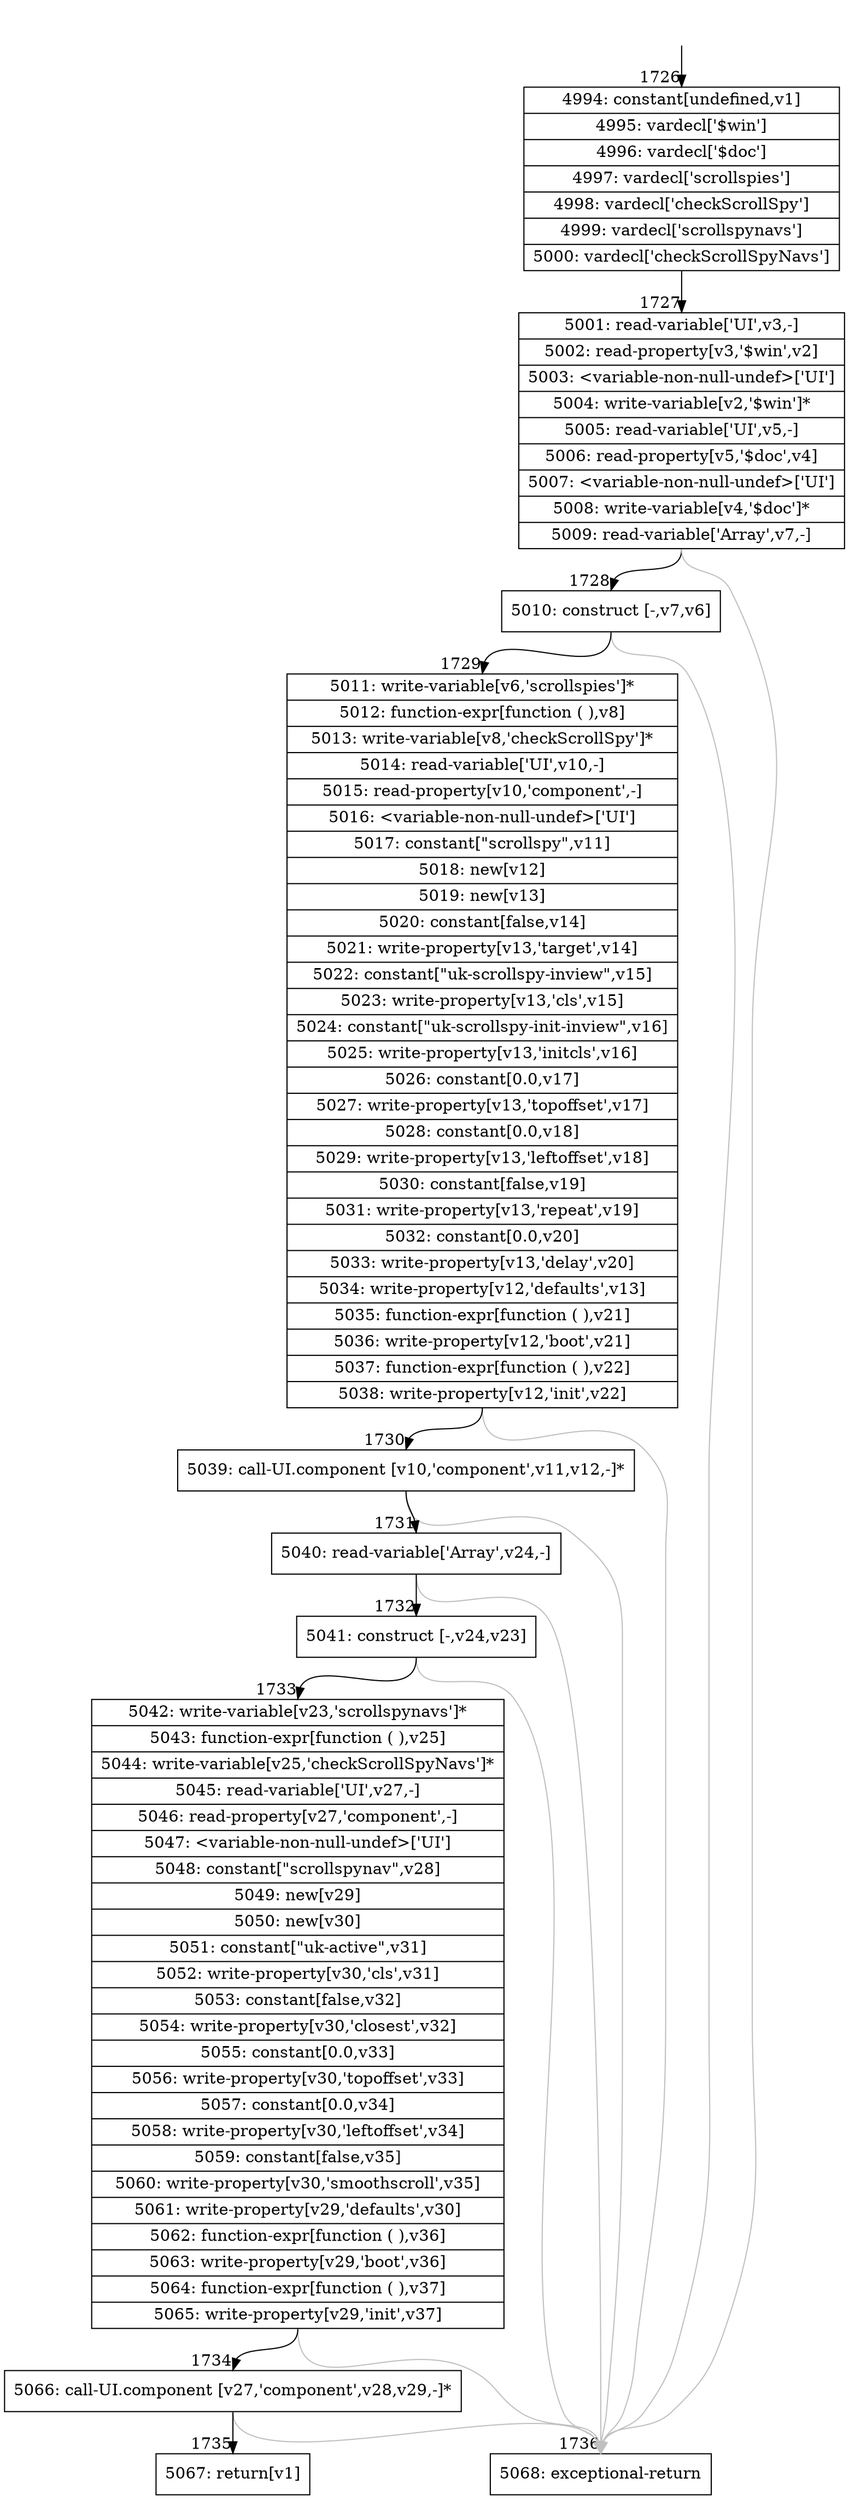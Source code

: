 digraph {
rankdir="TD"
BB_entry117[shape=none,label=""];
BB_entry117 -> BB1726 [tailport=s, headport=n, headlabel="    1726"]
BB1726 [shape=record label="{4994: constant[undefined,v1]|4995: vardecl['$win']|4996: vardecl['$doc']|4997: vardecl['scrollspies']|4998: vardecl['checkScrollSpy']|4999: vardecl['scrollspynavs']|5000: vardecl['checkScrollSpyNavs']}" ] 
BB1726 -> BB1727 [tailport=s, headport=n, headlabel="      1727"]
BB1727 [shape=record label="{5001: read-variable['UI',v3,-]|5002: read-property[v3,'$win',v2]|5003: \<variable-non-null-undef\>['UI']|5004: write-variable[v2,'$win']*|5005: read-variable['UI',v5,-]|5006: read-property[v5,'$doc',v4]|5007: \<variable-non-null-undef\>['UI']|5008: write-variable[v4,'$doc']*|5009: read-variable['Array',v7,-]}" ] 
BB1727 -> BB1728 [tailport=s, headport=n, headlabel="      1728"]
BB1727 -> BB1736 [tailport=s, headport=n, color=gray, headlabel="      1736"]
BB1728 [shape=record label="{5010: construct [-,v7,v6]}" ] 
BB1728 -> BB1729 [tailport=s, headport=n, headlabel="      1729"]
BB1728 -> BB1736 [tailport=s, headport=n, color=gray]
BB1729 [shape=record label="{5011: write-variable[v6,'scrollspies']*|5012: function-expr[function ( ),v8]|5013: write-variable[v8,'checkScrollSpy']*|5014: read-variable['UI',v10,-]|5015: read-property[v10,'component',-]|5016: \<variable-non-null-undef\>['UI']|5017: constant[\"scrollspy\",v11]|5018: new[v12]|5019: new[v13]|5020: constant[false,v14]|5021: write-property[v13,'target',v14]|5022: constant[\"uk-scrollspy-inview\",v15]|5023: write-property[v13,'cls',v15]|5024: constant[\"uk-scrollspy-init-inview\",v16]|5025: write-property[v13,'initcls',v16]|5026: constant[0.0,v17]|5027: write-property[v13,'topoffset',v17]|5028: constant[0.0,v18]|5029: write-property[v13,'leftoffset',v18]|5030: constant[false,v19]|5031: write-property[v13,'repeat',v19]|5032: constant[0.0,v20]|5033: write-property[v13,'delay',v20]|5034: write-property[v12,'defaults',v13]|5035: function-expr[function ( ),v21]|5036: write-property[v12,'boot',v21]|5037: function-expr[function ( ),v22]|5038: write-property[v12,'init',v22]}" ] 
BB1729 -> BB1730 [tailport=s, headport=n, headlabel="      1730"]
BB1729 -> BB1736 [tailport=s, headport=n, color=gray]
BB1730 [shape=record label="{5039: call-UI.component [v10,'component',v11,v12,-]*}" ] 
BB1730 -> BB1731 [tailport=s, headport=n, headlabel="      1731"]
BB1730 -> BB1736 [tailport=s, headport=n, color=gray]
BB1731 [shape=record label="{5040: read-variable['Array',v24,-]}" ] 
BB1731 -> BB1732 [tailport=s, headport=n, headlabel="      1732"]
BB1731 -> BB1736 [tailport=s, headport=n, color=gray]
BB1732 [shape=record label="{5041: construct [-,v24,v23]}" ] 
BB1732 -> BB1733 [tailport=s, headport=n, headlabel="      1733"]
BB1732 -> BB1736 [tailport=s, headport=n, color=gray]
BB1733 [shape=record label="{5042: write-variable[v23,'scrollspynavs']*|5043: function-expr[function ( ),v25]|5044: write-variable[v25,'checkScrollSpyNavs']*|5045: read-variable['UI',v27,-]|5046: read-property[v27,'component',-]|5047: \<variable-non-null-undef\>['UI']|5048: constant[\"scrollspynav\",v28]|5049: new[v29]|5050: new[v30]|5051: constant[\"uk-active\",v31]|5052: write-property[v30,'cls',v31]|5053: constant[false,v32]|5054: write-property[v30,'closest',v32]|5055: constant[0.0,v33]|5056: write-property[v30,'topoffset',v33]|5057: constant[0.0,v34]|5058: write-property[v30,'leftoffset',v34]|5059: constant[false,v35]|5060: write-property[v30,'smoothscroll',v35]|5061: write-property[v29,'defaults',v30]|5062: function-expr[function ( ),v36]|5063: write-property[v29,'boot',v36]|5064: function-expr[function ( ),v37]|5065: write-property[v29,'init',v37]}" ] 
BB1733 -> BB1734 [tailport=s, headport=n, headlabel="      1734"]
BB1733 -> BB1736 [tailport=s, headport=n, color=gray]
BB1734 [shape=record label="{5066: call-UI.component [v27,'component',v28,v29,-]*}" ] 
BB1734 -> BB1735 [tailport=s, headport=n, headlabel="      1735"]
BB1734 -> BB1736 [tailport=s, headport=n, color=gray]
BB1735 [shape=record label="{5067: return[v1]}" ] 
BB1736 [shape=record label="{5068: exceptional-return}" ] 
//#$~ 1312
}
